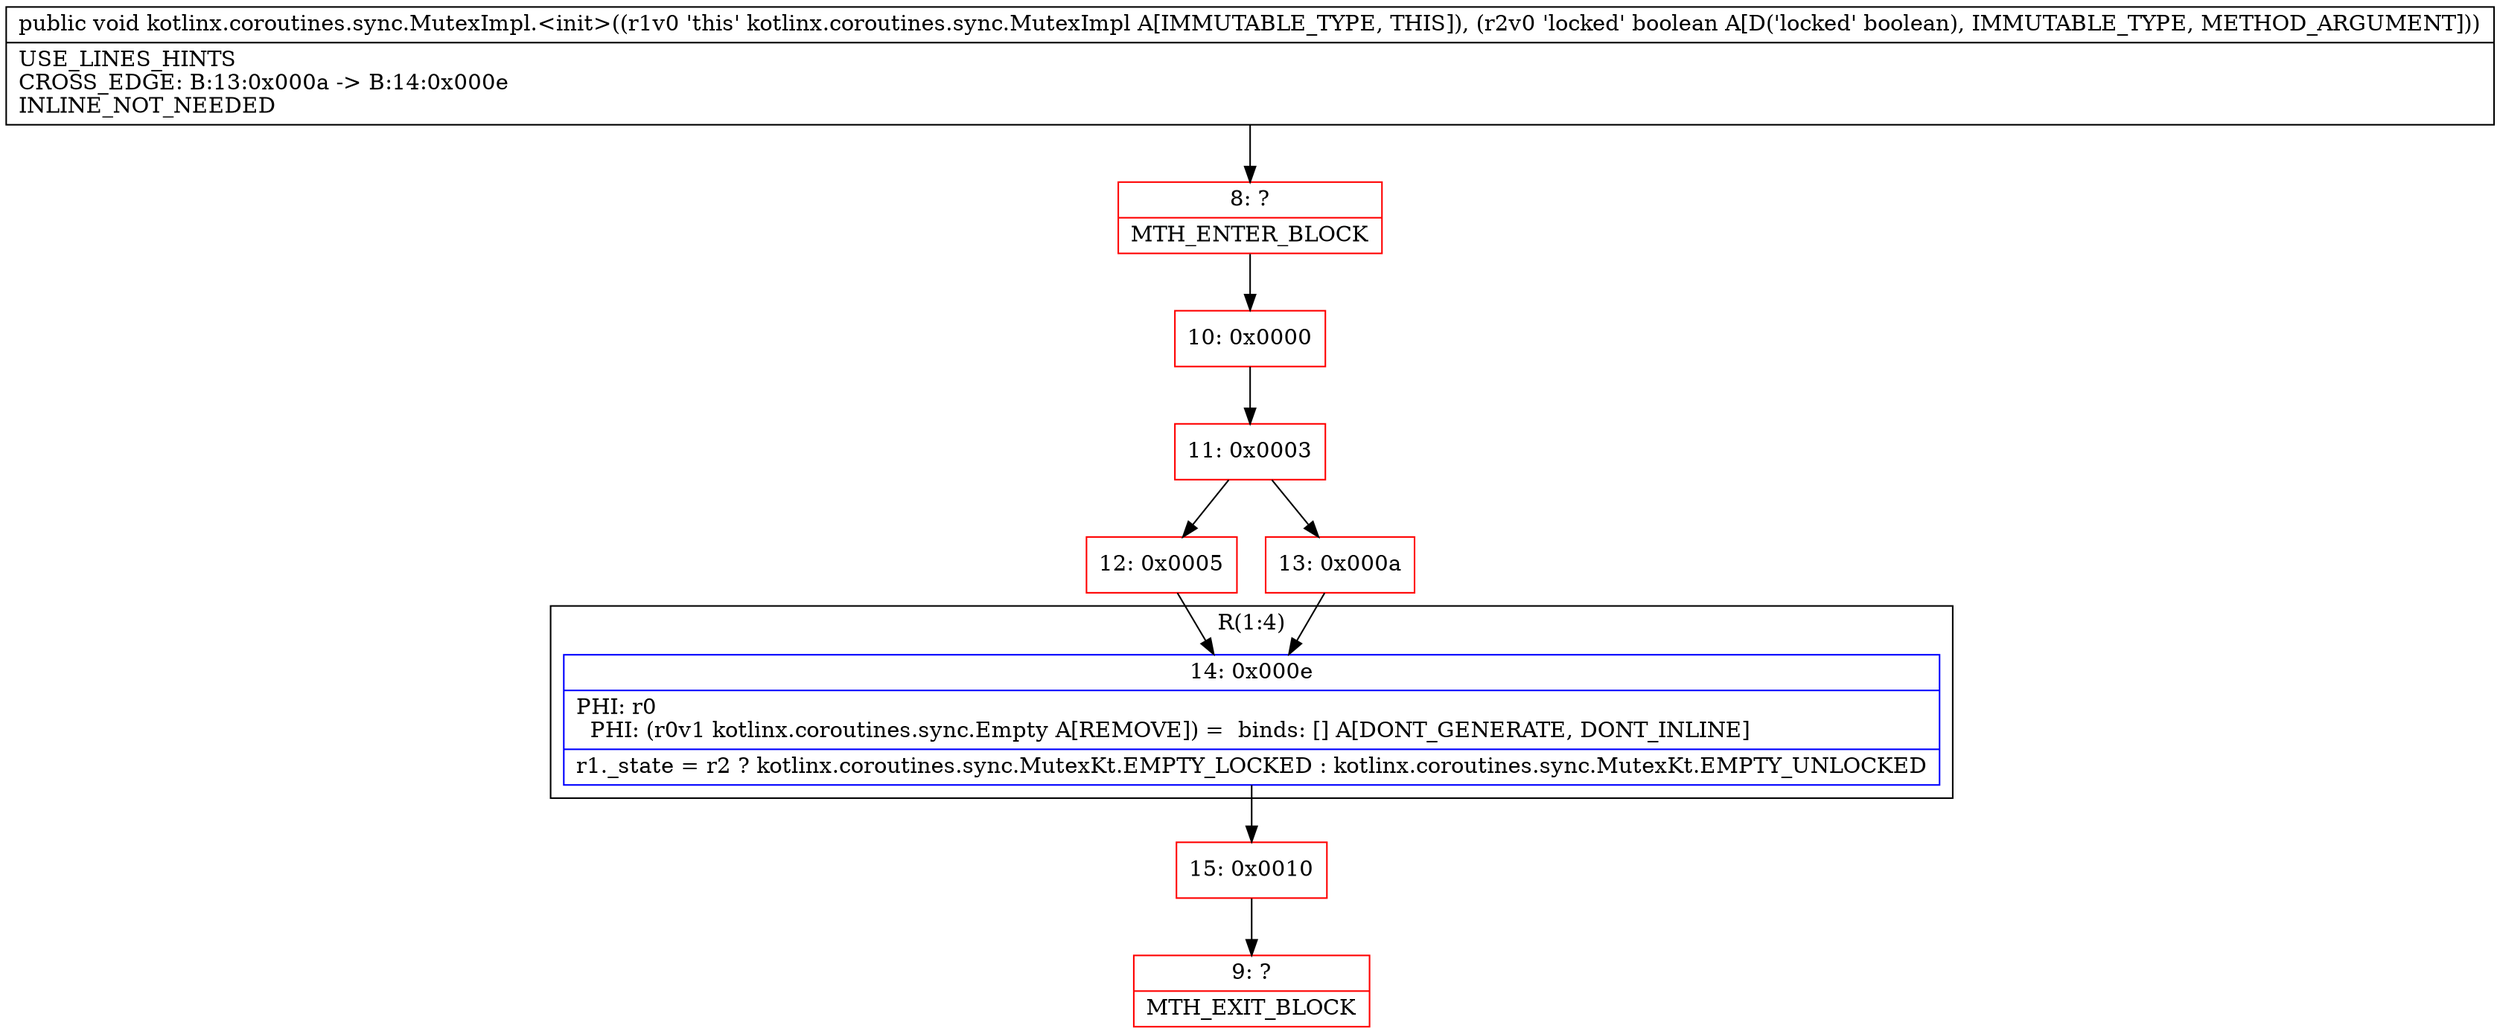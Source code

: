 digraph "CFG forkotlinx.coroutines.sync.MutexImpl.\<init\>(Z)V" {
subgraph cluster_Region_2016140985 {
label = "R(1:4)";
node [shape=record,color=blue];
Node_14 [shape=record,label="{14\:\ 0x000e|PHI: r0 \l  PHI: (r0v1 kotlinx.coroutines.sync.Empty A[REMOVE]) =  binds: [] A[DONT_GENERATE, DONT_INLINE]\l|r1._state = r2 ? kotlinx.coroutines.sync.MutexKt.EMPTY_LOCKED : kotlinx.coroutines.sync.MutexKt.EMPTY_UNLOCKED\l}"];
}
Node_8 [shape=record,color=red,label="{8\:\ ?|MTH_ENTER_BLOCK\l}"];
Node_10 [shape=record,color=red,label="{10\:\ 0x0000}"];
Node_11 [shape=record,color=red,label="{11\:\ 0x0003}"];
Node_12 [shape=record,color=red,label="{12\:\ 0x0005}"];
Node_15 [shape=record,color=red,label="{15\:\ 0x0010}"];
Node_9 [shape=record,color=red,label="{9\:\ ?|MTH_EXIT_BLOCK\l}"];
Node_13 [shape=record,color=red,label="{13\:\ 0x000a}"];
MethodNode[shape=record,label="{public void kotlinx.coroutines.sync.MutexImpl.\<init\>((r1v0 'this' kotlinx.coroutines.sync.MutexImpl A[IMMUTABLE_TYPE, THIS]), (r2v0 'locked' boolean A[D('locked' boolean), IMMUTABLE_TYPE, METHOD_ARGUMENT]))  | USE_LINES_HINTS\lCROSS_EDGE: B:13:0x000a \-\> B:14:0x000e\lINLINE_NOT_NEEDED\l}"];
MethodNode -> Node_8;Node_14 -> Node_15;
Node_8 -> Node_10;
Node_10 -> Node_11;
Node_11 -> Node_12;
Node_11 -> Node_13;
Node_12 -> Node_14;
Node_15 -> Node_9;
Node_13 -> Node_14;
}

